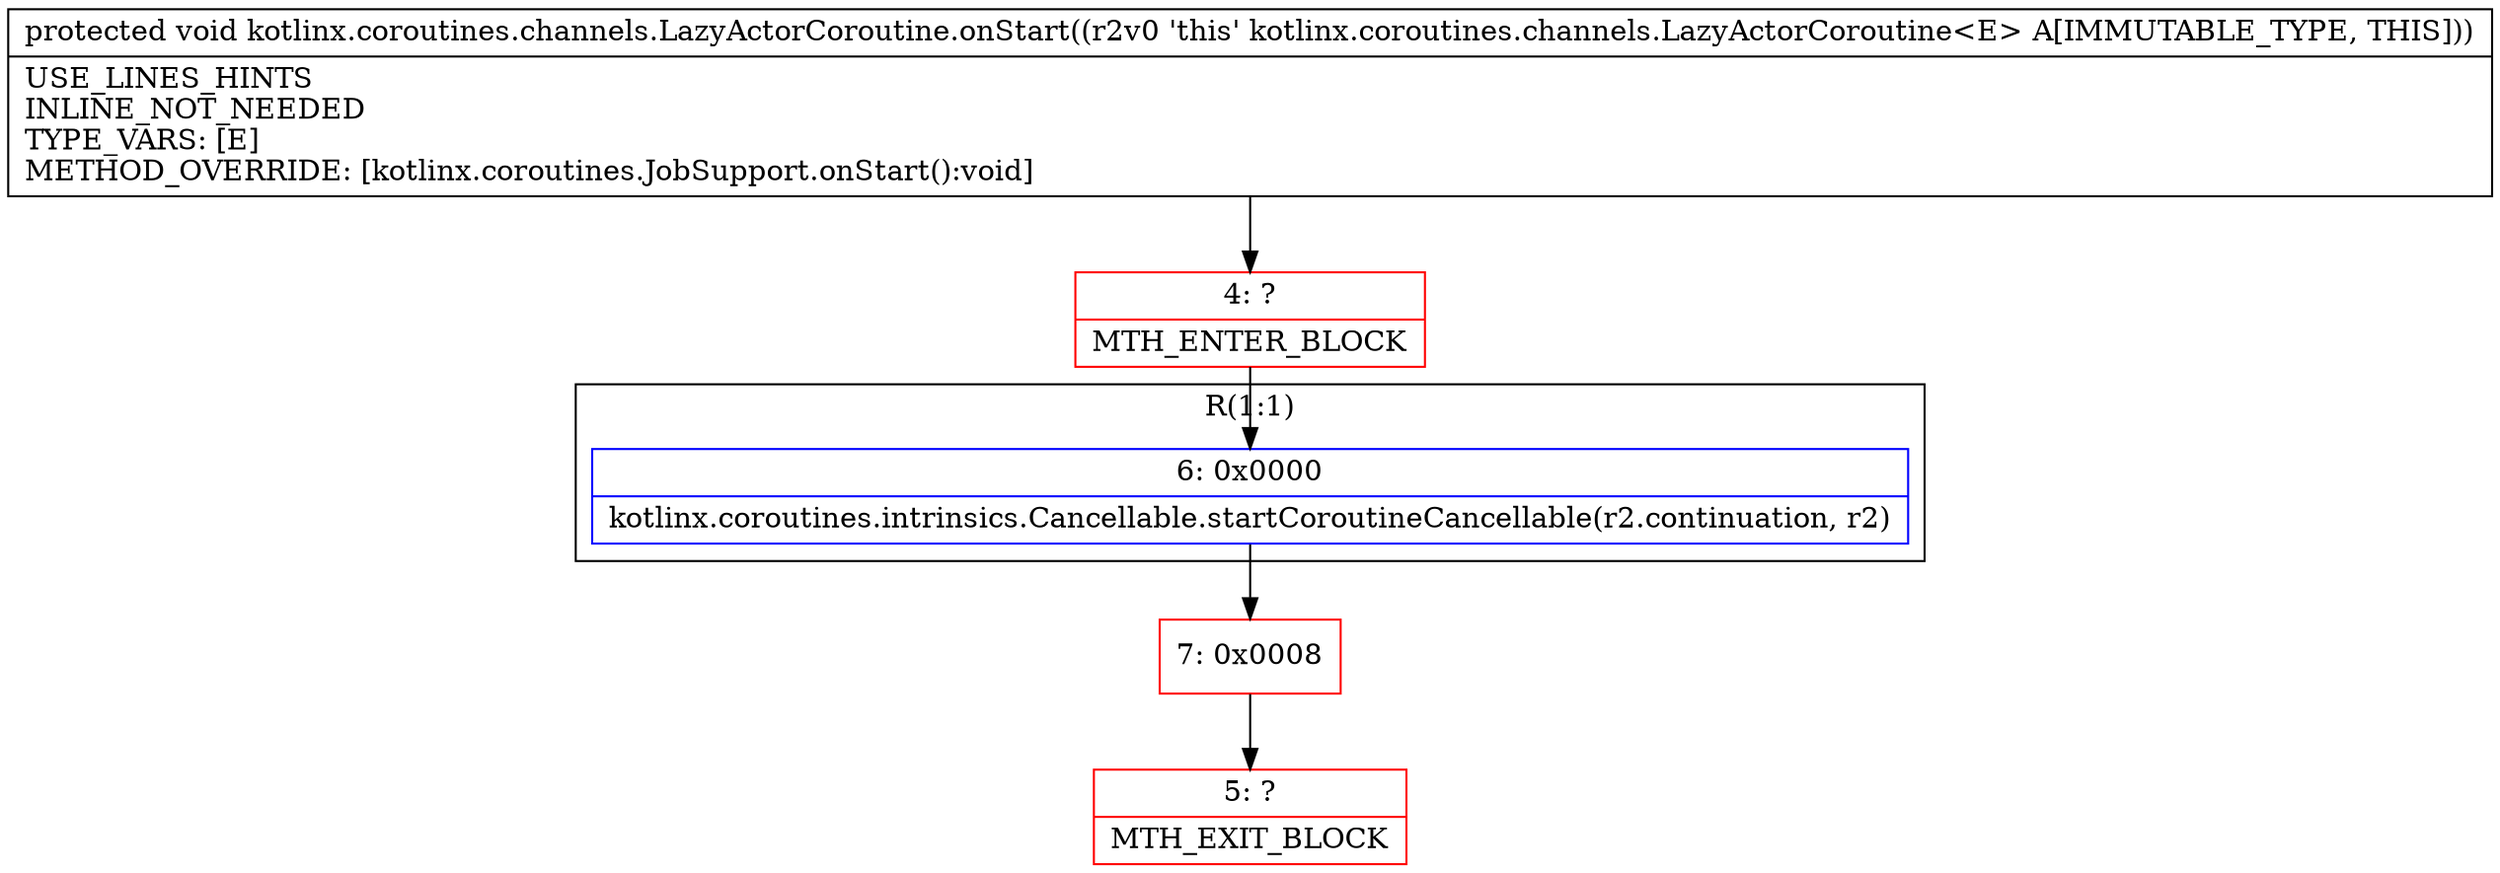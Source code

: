 digraph "CFG forkotlinx.coroutines.channels.LazyActorCoroutine.onStart()V" {
subgraph cluster_Region_531318378 {
label = "R(1:1)";
node [shape=record,color=blue];
Node_6 [shape=record,label="{6\:\ 0x0000|kotlinx.coroutines.intrinsics.Cancellable.startCoroutineCancellable(r2.continuation, r2)\l}"];
}
Node_4 [shape=record,color=red,label="{4\:\ ?|MTH_ENTER_BLOCK\l}"];
Node_7 [shape=record,color=red,label="{7\:\ 0x0008}"];
Node_5 [shape=record,color=red,label="{5\:\ ?|MTH_EXIT_BLOCK\l}"];
MethodNode[shape=record,label="{protected void kotlinx.coroutines.channels.LazyActorCoroutine.onStart((r2v0 'this' kotlinx.coroutines.channels.LazyActorCoroutine\<E\> A[IMMUTABLE_TYPE, THIS]))  | USE_LINES_HINTS\lINLINE_NOT_NEEDED\lTYPE_VARS: [E]\lMETHOD_OVERRIDE: [kotlinx.coroutines.JobSupport.onStart():void]\l}"];
MethodNode -> Node_4;Node_6 -> Node_7;
Node_4 -> Node_6;
Node_7 -> Node_5;
}

